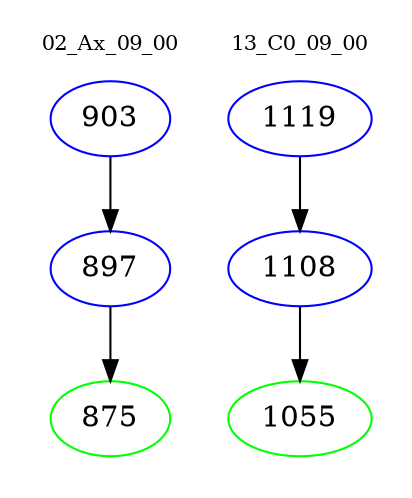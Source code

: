 digraph{
subgraph cluster_0 {
color = white
label = "02_Ax_09_00";
fontsize=10;
T0_903 [label="903", color="blue"]
T0_903 -> T0_897 [color="black"]
T0_897 [label="897", color="blue"]
T0_897 -> T0_875 [color="black"]
T0_875 [label="875", color="green"]
}
subgraph cluster_1 {
color = white
label = "13_C0_09_00";
fontsize=10;
T1_1119 [label="1119", color="blue"]
T1_1119 -> T1_1108 [color="black"]
T1_1108 [label="1108", color="blue"]
T1_1108 -> T1_1055 [color="black"]
T1_1055 [label="1055", color="green"]
}
}
